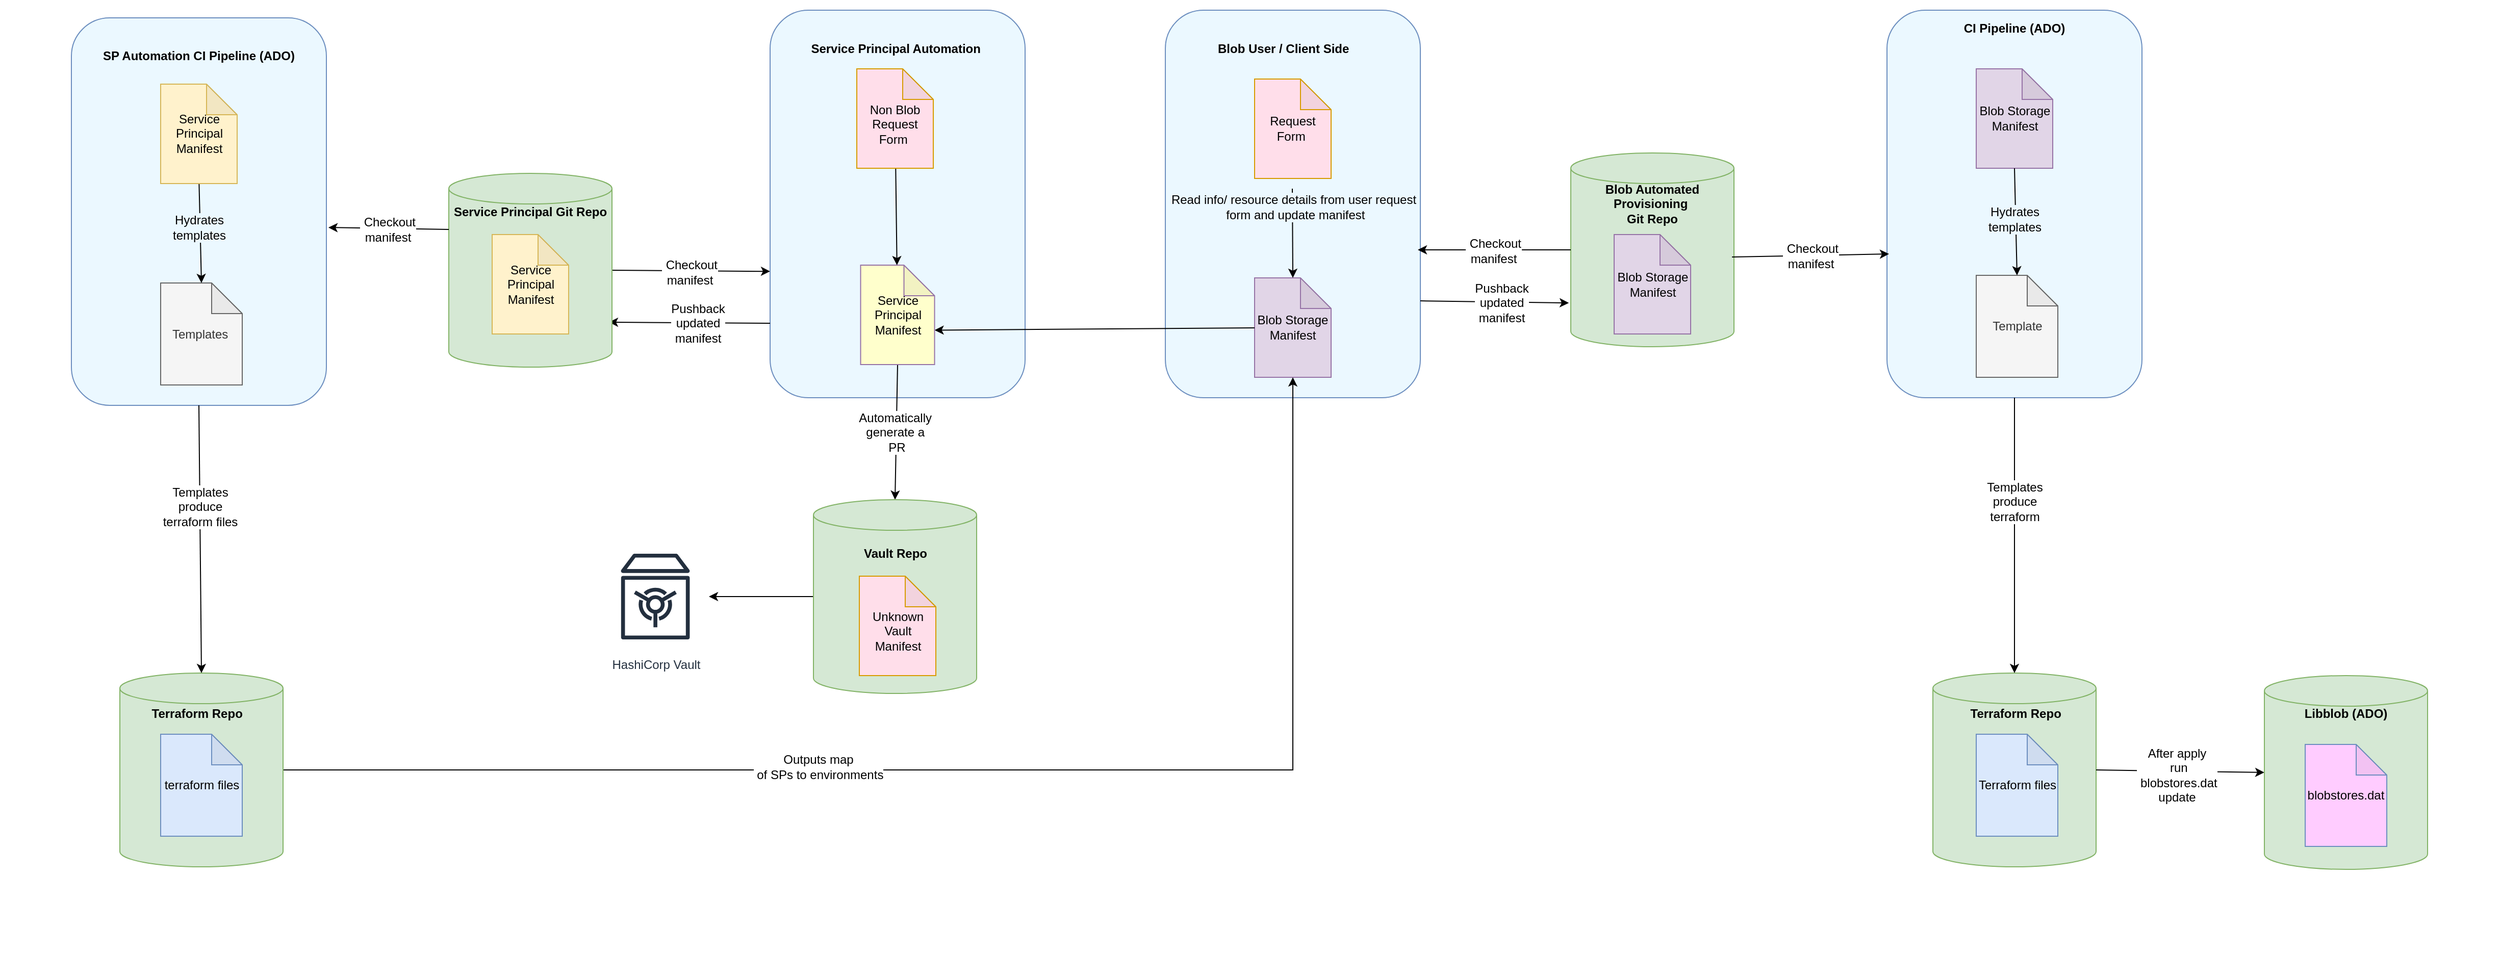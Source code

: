 <mxfile version="20.3.6" type="github">
  <diagram id="5fx1KnYHxtjRHMJQop8Q" name="Page-1">
    <mxGraphModel dx="2912" dy="1065" grid="1" gridSize="10" guides="1" tooltips="1" connect="1" arrows="1" fold="1" page="1" pageScale="1" pageWidth="850" pageHeight="1100" background="#ffffff" math="0" shadow="0">
      <root>
        <mxCell id="0" />
        <mxCell id="1" parent="0" />
        <mxCell id="97Ysu-zJNFPGAkoGWPqu-56" value="" style="rounded=0;whiteSpace=wrap;html=1;labelBackgroundColor=none;strokeColor=none;fontSize=12;" parent="1" vertex="1">
          <mxGeometry x="-800" y="110" width="2450" height="960" as="geometry" />
        </mxCell>
        <mxCell id="1xDmvpwKd0i19dfhEDCs-4" value="" style="rounded=1;whiteSpace=wrap;html=1;fontStyle=1;strokeColor=#6c8ebf;fillColor=#EBF8FF;fontSize=12;" parent="1" vertex="1">
          <mxGeometry x="-45" y="120" width="250" height="380" as="geometry" />
        </mxCell>
        <mxCell id="97Ysu-zJNFPGAkoGWPqu-46" value="" style="rounded=1;whiteSpace=wrap;html=1;fontStyle=1;strokeColor=#6c8ebf;fillColor=#EBF8FF;fontSize=12;" parent="1" vertex="1">
          <mxGeometry x="342.5" y="120" width="250" height="380" as="geometry" />
        </mxCell>
        <mxCell id="97Ysu-zJNFPGAkoGWPqu-33" value="" style="shape=cylinder3;whiteSpace=wrap;html=1;boundedLbl=1;backgroundOutline=1;size=15;fillColor=#d5e8d4;strokeColor=#82b366;fontSize=12;" parent="1" vertex="1">
          <mxGeometry x="1095" y="770" width="160" height="190" as="geometry" />
        </mxCell>
        <mxCell id="97Ysu-zJNFPGAkoGWPqu-1" value="" style="shape=cylinder3;whiteSpace=wrap;html=1;boundedLbl=1;backgroundOutline=1;size=15;fillColor=#d5e8d4;strokeColor=#82b366;fontSize=12;" parent="1" vertex="1">
          <mxGeometry x="740" y="260" width="160" height="190" as="geometry" />
        </mxCell>
        <mxCell id="97Ysu-zJNFPGAkoGWPqu-2" value="&lt;h5 style=&quot;font-size: 12px;&quot;&gt;Blob Automated Provisioning&amp;nbsp;&lt;br style=&quot;font-size: 12px;&quot;&gt;Git Repo&lt;/h5&gt;" style="text;html=1;strokeColor=none;fillColor=none;align=center;verticalAlign=middle;whiteSpace=wrap;rounded=0;fontSize=12;" parent="1" vertex="1">
          <mxGeometry x="740" y="300" width="160" height="20" as="geometry" />
        </mxCell>
        <mxCell id="97Ysu-zJNFPGAkoGWPqu-6" value="&lt;h4 style=&quot;font-size: 12px;&quot;&gt;Blob User / Client Side&amp;nbsp;&lt;/h4&gt;" style="text;html=1;strokeColor=none;fillColor=none;align=center;verticalAlign=middle;whiteSpace=wrap;rounded=0;fontSize=12;" parent="1" vertex="1">
          <mxGeometry x="360" y="147.5" width="200" height="20" as="geometry" />
        </mxCell>
        <mxCell id="97Ysu-zJNFPGAkoGWPqu-7" value="Blob Storage Manifest" style="shape=note;whiteSpace=wrap;html=1;backgroundOutline=1;darkOpacity=0.05;fillColor=#e1d5e7;strokeColor=#9673a6;fontSize=12;" parent="1" vertex="1">
          <mxGeometry x="782.5" y="340" width="75" height="97.5" as="geometry" />
        </mxCell>
        <mxCell id="97Ysu-zJNFPGAkoGWPqu-10" style="edgeStyle=orthogonalEdgeStyle;rounded=0;orthogonalLoop=1;jettySize=auto;html=1;exitX=0.5;exitY=1;exitDx=0;exitDy=0;fontSize=12;" parent="1" edge="1">
          <mxGeometry relative="1" as="geometry">
            <mxPoint x="670" y="350" as="sourcePoint" />
            <mxPoint x="670" y="350" as="targetPoint" />
          </mxGeometry>
        </mxCell>
        <mxCell id="97Ysu-zJNFPGAkoGWPqu-11" value="Blob Storage Manifest" style="shape=note;whiteSpace=wrap;html=1;backgroundOutline=1;darkOpacity=0.05;fillColor=#e1d5e7;strokeColor=#9673a6;fontSize=12;" parent="1" vertex="1">
          <mxGeometry x="430" y="382.5" width="75" height="97.5" as="geometry" />
        </mxCell>
        <mxCell id="97Ysu-zJNFPGAkoGWPqu-12" value="Request Form&amp;nbsp;" style="shape=note;whiteSpace=wrap;html=1;backgroundOutline=1;darkOpacity=0.05;strokeColor=#d79b00;fillColor=#FFDEEA;fontSize=12;" parent="1" vertex="1">
          <mxGeometry x="430" y="187.5" width="75" height="97.5" as="geometry" />
        </mxCell>
        <mxCell id="97Ysu-zJNFPGAkoGWPqu-17" value="" style="rounded=1;whiteSpace=wrap;html=1;fontStyle=1;strokeColor=#6c8ebf;fillColor=#EBF8FF;fontSize=12;" parent="1" vertex="1">
          <mxGeometry x="1050" y="120" width="250" height="380" as="geometry" />
        </mxCell>
        <mxCell id="97Ysu-zJNFPGAkoGWPqu-19" value="" style="endArrow=classic;html=1;exitX=0;exitY=0.5;exitDx=0;exitDy=0;exitPerimeter=0;fontSize=12;" parent="1" edge="1" source="97Ysu-zJNFPGAkoGWPqu-1">
          <mxGeometry width="50" height="50" relative="1" as="geometry">
            <mxPoint x="720" y="358.25" as="sourcePoint" />
            <mxPoint x="590" y="355" as="targetPoint" />
          </mxGeometry>
        </mxCell>
        <mxCell id="97Ysu-zJNFPGAkoGWPqu-62" value="&lt;span style=&quot;font-size: 12px;&quot;&gt;&amp;nbsp;Checkout&lt;/span&gt;&lt;br style=&quot;font-size: 12px;&quot;&gt;&lt;span style=&quot;font-size: 12px;&quot;&gt;manifest&lt;/span&gt;" style="edgeLabel;html=1;align=center;verticalAlign=middle;resizable=0;points=[];fontColor=#000000;labelBackgroundColor=#FFFFFF;fontSize=12;" parent="97Ysu-zJNFPGAkoGWPqu-19" vertex="1" connectable="0">
          <mxGeometry x="0.2" y="1" relative="1" as="geometry">
            <mxPoint x="14" as="offset" />
          </mxGeometry>
        </mxCell>
        <mxCell id="97Ysu-zJNFPGAkoGWPqu-21" value="&lt;span style=&quot;font-size: 12px;&quot;&gt;&amp;nbsp;Checkout&lt;br style=&quot;font-size: 12px;&quot;&gt;manifest&lt;br style=&quot;font-size: 12px;&quot;&gt;&lt;/span&gt;" style="endArrow=classic;html=1;exitX=0.988;exitY=0.537;exitDx=0;exitDy=0;exitPerimeter=0;entryX=0.008;entryY=0.629;entryDx=0;entryDy=0;entryPerimeter=0;fontSize=12;" parent="1" edge="1" target="97Ysu-zJNFPGAkoGWPqu-17" source="97Ysu-zJNFPGAkoGWPqu-1">
          <mxGeometry width="50" height="50" relative="1" as="geometry">
            <mxPoint x="920" y="360" as="sourcePoint" />
            <mxPoint x="1030" y="360" as="targetPoint" />
          </mxGeometry>
        </mxCell>
        <mxCell id="97Ysu-zJNFPGAkoGWPqu-23" value="&lt;h4 style=&quot;font-size: 12px;&quot;&gt;CI Pipeline (ADO)&lt;/h4&gt;" style="text;html=1;strokeColor=none;fillColor=none;align=center;verticalAlign=middle;whiteSpace=wrap;rounded=0;fontSize=12;" parent="1" vertex="1">
          <mxGeometry x="1065" y="127.5" width="220" height="20" as="geometry" />
        </mxCell>
        <mxCell id="97Ysu-zJNFPGAkoGWPqu-24" value="Blob Storage Manifest" style="shape=note;whiteSpace=wrap;html=1;backgroundOutline=1;darkOpacity=0.05;fillColor=#e1d5e7;strokeColor=#9673a6;fontSize=12;" parent="1" vertex="1">
          <mxGeometry x="1137.5" y="177.5" width="75" height="97.5" as="geometry" />
        </mxCell>
        <mxCell id="97Ysu-zJNFPGAkoGWPqu-27" value="Template" style="shape=note;whiteSpace=wrap;html=1;backgroundOutline=1;darkOpacity=0.05;fillColor=#f5f5f5;strokeColor=#666666;fontColor=#333333;fontSize=12;" parent="1" vertex="1">
          <mxGeometry x="1137.5" y="380" width="80" height="100" as="geometry" />
        </mxCell>
        <mxCell id="97Ysu-zJNFPGAkoGWPqu-30" value="" style="endArrow=classic;html=1;exitX=0.5;exitY=1;exitDx=0;exitDy=0;entryX=0.5;entryY=0;entryDx=0;entryDy=0;entryPerimeter=0;fontSize=12;" parent="1" edge="1" target="97Ysu-zJNFPGAkoGWPqu-33" source="97Ysu-zJNFPGAkoGWPqu-17">
          <mxGeometry width="50" height="50" relative="1" as="geometry">
            <mxPoint x="1174.5" y="657.5" as="sourcePoint" />
            <mxPoint x="1174.5" y="747.5" as="targetPoint" />
          </mxGeometry>
        </mxCell>
        <mxCell id="97Ysu-zJNFPGAkoGWPqu-39" value="Templates &lt;br style=&quot;font-size: 12px;&quot;&gt;produce &lt;br style=&quot;font-size: 12px;&quot;&gt;terraform" style="edgeLabel;html=1;align=center;verticalAlign=middle;resizable=0;points=[];fontSize=12;" parent="97Ysu-zJNFPGAkoGWPqu-30" vertex="1" connectable="0">
          <mxGeometry x="-0.244" relative="1" as="geometry">
            <mxPoint as="offset" />
          </mxGeometry>
        </mxCell>
        <mxCell id="97Ysu-zJNFPGAkoGWPqu-32" value="Terraform files" style="shape=note;whiteSpace=wrap;html=1;backgroundOutline=1;darkOpacity=0.05;fillColor=#dae8fc;strokeColor=#6c8ebf;fontSize=12;" parent="1" vertex="1">
          <mxGeometry x="1137.5" y="830" width="80" height="100" as="geometry" />
        </mxCell>
        <mxCell id="97Ysu-zJNFPGAkoGWPqu-34" value="&lt;h5 style=&quot;font-size: 12px;&quot;&gt;Terraform Repo&amp;nbsp;&lt;/h5&gt;" style="text;html=1;strokeColor=none;fillColor=none;align=center;verticalAlign=middle;whiteSpace=wrap;rounded=0;fontSize=12;" parent="1" vertex="1">
          <mxGeometry x="1097.5" y="800" width="160" height="20" as="geometry" />
        </mxCell>
        <mxCell id="97Ysu-zJNFPGAkoGWPqu-41" value="" style="endArrow=classic;html=1;entryX=0.5;entryY=0;entryDx=0;entryDy=0;entryPerimeter=0;fontSize=12;" parent="1" target="97Ysu-zJNFPGAkoGWPqu-11" edge="1">
          <mxGeometry width="50" height="50" relative="1" as="geometry">
            <mxPoint x="467" y="295" as="sourcePoint" />
            <mxPoint x="467" y="375" as="targetPoint" />
          </mxGeometry>
        </mxCell>
        <mxCell id="97Ysu-zJNFPGAkoGWPqu-58" value="&lt;span style=&quot;font-size: 12px;&quot;&gt;Read info/ resource details from user request&lt;br style=&quot;font-size: 12px;&quot;&gt;&amp;nbsp;form&amp;nbsp;&lt;/span&gt;&lt;span style=&quot;font-size: 12px;&quot;&gt;and update manifest&lt;/span&gt;" style="edgeLabel;html=1;align=center;verticalAlign=middle;resizable=0;points=[];fontColor=#000000;labelBackgroundColor=#EBF8FF;fontSize=12;" parent="97Ysu-zJNFPGAkoGWPqu-41" vertex="1" connectable="0">
          <mxGeometry x="-0.2" y="-2" relative="1" as="geometry">
            <mxPoint x="3" y="-17" as="offset" />
          </mxGeometry>
        </mxCell>
        <mxCell id="97Ysu-zJNFPGAkoGWPqu-44" value="" style="endArrow=classic;html=1;entryX=0.5;entryY=0;entryDx=0;entryDy=0;entryPerimeter=0;exitX=0.5;exitY=1;exitDx=0;exitDy=0;exitPerimeter=0;fontSize=12;" parent="1" edge="1" target="97Ysu-zJNFPGAkoGWPqu-27" source="97Ysu-zJNFPGAkoGWPqu-24">
          <mxGeometry width="50" height="50" relative="1" as="geometry">
            <mxPoint x="1174.5" y="280" as="sourcePoint" />
            <mxPoint x="1174.5" y="370" as="targetPoint" />
          </mxGeometry>
        </mxCell>
        <mxCell id="97Ysu-zJNFPGAkoGWPqu-57" value="&lt;span style=&quot;color: rgb(0, 0, 0); font-family: helvetica; font-size: 12px; font-style: normal; font-weight: 400; letter-spacing: normal; text-align: center; text-indent: 0px; text-transform: none; word-spacing: 0px; display: inline; float: none;&quot;&gt;Hydrates&lt;/span&gt;&lt;br style=&quot;color: rgb(0, 0, 0); font-family: helvetica; font-size: 12px; font-style: normal; font-weight: 400; letter-spacing: normal; text-align: center; text-indent: 0px; text-transform: none; word-spacing: 0px;&quot;&gt;&lt;font face=&quot;helvetica&quot; style=&quot;font-size: 12px;&quot;&gt;&lt;span style=&quot;font-size: 12px;&quot;&gt;templates&lt;/span&gt;&lt;/font&gt;" style="edgeLabel;html=1;align=center;verticalAlign=middle;resizable=0;points=[];fontColor=#000000;labelBackgroundColor=#EBF8FF;fontSize=12;" parent="97Ysu-zJNFPGAkoGWPqu-44" vertex="1" connectable="0">
          <mxGeometry x="-0.044" y="-1" relative="1" as="geometry">
            <mxPoint as="offset" />
          </mxGeometry>
        </mxCell>
        <mxCell id="97Ysu-zJNFPGAkoGWPqu-59" value="" style="endArrow=classic;html=1;strokeWidth=1;exitX=1;exitY=0.75;exitDx=0;exitDy=0;entryX=-0.012;entryY=0.774;entryDx=0;entryDy=0;entryPerimeter=0;fontSize=12;" parent="1" edge="1" target="97Ysu-zJNFPGAkoGWPqu-1" source="97Ysu-zJNFPGAkoGWPqu-46">
          <mxGeometry width="50" height="50" relative="1" as="geometry">
            <mxPoint x="610" y="410" as="sourcePoint" />
            <mxPoint x="720" y="410" as="targetPoint" />
          </mxGeometry>
        </mxCell>
        <mxCell id="97Ysu-zJNFPGAkoGWPqu-61" value="Pushback &lt;br style=&quot;font-size: 12px;&quot;&gt;updated &lt;br style=&quot;font-size: 12px;&quot;&gt;manifest" style="edgeLabel;html=1;align=center;verticalAlign=middle;resizable=0;points=[];fontColor=#000000;fontSize=12;" parent="97Ysu-zJNFPGAkoGWPqu-59" vertex="1" connectable="0">
          <mxGeometry x="0.236" relative="1" as="geometry">
            <mxPoint x="-11" as="offset" />
          </mxGeometry>
        </mxCell>
        <mxCell id="sDYXM3PJCPHO03Bxwu59-3" value="&lt;h4 style=&quot;font-size: 12px;&quot;&gt;Service Principal Automation&amp;nbsp;&lt;/h4&gt;" style="text;html=1;strokeColor=none;fillColor=none;align=center;verticalAlign=middle;whiteSpace=wrap;rounded=0;fontSize=12;" parent="1" vertex="1">
          <mxGeometry x="-20" y="147.5" width="200" height="20" as="geometry" />
        </mxCell>
        <mxCell id="1xDmvpwKd0i19dfhEDCs-3" style="rounded=0;orthogonalLoop=1;jettySize=auto;html=1;exitX=0;exitY=0;exitDx=72.5;exitDy=63.75;exitPerimeter=0;startArrow=classic;startFill=1;endArrow=none;endFill=0;fontSize=12;" parent="1" source="sDYXM3PJCPHO03Bxwu59-4" target="97Ysu-zJNFPGAkoGWPqu-11" edge="1">
          <mxGeometry relative="1" as="geometry" />
        </mxCell>
        <mxCell id="v7suImzw2IKG3KuPnK13-8" value="Automatically&amp;nbsp;&lt;br style=&quot;font-size: 12px;&quot;&gt;generate a&amp;nbsp;&lt;br style=&quot;font-size: 12px;&quot;&gt;PR" style="edgeStyle=none;rounded=0;orthogonalLoop=1;jettySize=auto;html=1;exitX=0.5;exitY=1;exitDx=0;exitDy=0;exitPerimeter=0;entryX=0.5;entryY=0;entryDx=0;entryDy=0;entryPerimeter=0;fontSize=12;" edge="1" parent="1" source="sDYXM3PJCPHO03Bxwu59-4" target="v7suImzw2IKG3KuPnK13-6">
          <mxGeometry relative="1" as="geometry" />
        </mxCell>
        <mxCell id="sDYXM3PJCPHO03Bxwu59-4" value="Service Principal Manifest" style="shape=note;whiteSpace=wrap;html=1;backgroundOutline=1;darkOpacity=0.05;fillColor=#FFFFCC;strokeColor=#9673a6;fontSize=12;" parent="1" vertex="1">
          <mxGeometry x="43.75" y="370" width="72.5" height="97.5" as="geometry" />
        </mxCell>
        <mxCell id="sDYXM3PJCPHO03Bxwu59-11" value="&lt;h4 style=&quot;font-size: 12px;&quot;&gt;&lt;br style=&quot;font-size: 12px;&quot;&gt;&lt;/h4&gt;" style="text;html=1;strokeColor=none;fillColor=none;align=center;verticalAlign=middle;whiteSpace=wrap;rounded=0;fontSize=12;" parent="1" vertex="1">
          <mxGeometry x="1355" y="692.5" width="220" height="20" as="geometry" />
        </mxCell>
        <mxCell id="sDYXM3PJCPHO03Bxwu59-12" value="&lt;span style=&quot;font-size: 12px;&quot;&gt;After apply&lt;br style=&quot;font-size: 12px;&quot;&gt;&amp;nbsp;run&lt;br style=&quot;font-size: 12px;&quot;&gt;&amp;nbsp;blobstores.dat &lt;br style=&quot;font-size: 12px;&quot;&gt;update&lt;br style=&quot;font-size: 12px;&quot;&gt;&lt;/span&gt;" style="endArrow=classic;html=1;exitX=1;exitY=0.5;exitDx=0;exitDy=0;exitPerimeter=0;entryX=0;entryY=0.5;entryDx=0;entryDy=0;entryPerimeter=0;fontSize=12;" parent="1" source="97Ysu-zJNFPGAkoGWPqu-33" edge="1" target="v7suImzw2IKG3KuPnK13-9">
          <mxGeometry x="-0.035" y="-4" width="50" height="50" relative="1" as="geometry">
            <mxPoint x="1260" y="685" as="sourcePoint" />
            <mxPoint x="1407.9" y="862.08" as="targetPoint" />
            <mxPoint as="offset" />
          </mxGeometry>
        </mxCell>
        <mxCell id="1xDmvpwKd0i19dfhEDCs-6" value="" style="edgeStyle=none;rounded=0;orthogonalLoop=1;jettySize=auto;html=1;startArrow=none;startFill=0;endArrow=classic;endFill=1;fontSize=12;" parent="1" source="1xDmvpwKd0i19dfhEDCs-5" target="sDYXM3PJCPHO03Bxwu59-4" edge="1">
          <mxGeometry relative="1" as="geometry" />
        </mxCell>
        <mxCell id="1xDmvpwKd0i19dfhEDCs-5" value="Non Blob Request Form&amp;nbsp;" style="shape=note;whiteSpace=wrap;html=1;backgroundOutline=1;darkOpacity=0.05;strokeColor=#d79b00;fillColor=#FFDEEA;verticalAlign=middle;spacing=2;spacingBottom=-11;fontSize=12;" parent="1" vertex="1">
          <mxGeometry x="40" y="177.5" width="75" height="97.5" as="geometry" />
        </mxCell>
        <mxCell id="1xDmvpwKd0i19dfhEDCs-38" value="" style="endArrow=none;html=1;startArrow=classic;startFill=1;endFill=0;entryX=1;entryY=0.5;entryDx=0;entryDy=0;entryPerimeter=0;exitX=0;exitY=0.674;exitDx=0;exitDy=0;exitPerimeter=0;fontSize=12;" parent="1" edge="1" target="1xDmvpwKd0i19dfhEDCs-42" source="1xDmvpwKd0i19dfhEDCs-4">
          <mxGeometry width="50" height="50" relative="1" as="geometry">
            <mxPoint x="-70" y="354.5" as="sourcePoint" />
            <mxPoint x="-180" y="354.5" as="targetPoint" />
          </mxGeometry>
        </mxCell>
        <mxCell id="1xDmvpwKd0i19dfhEDCs-39" value="&lt;span style=&quot;font-size: 12px;&quot;&gt;&amp;nbsp;Checkout&lt;/span&gt;&lt;br style=&quot;font-size: 12px;&quot;&gt;&lt;span style=&quot;font-size: 12px;&quot;&gt;manifest&lt;/span&gt;" style="edgeLabel;html=1;align=center;verticalAlign=middle;resizable=0;points=[];fontColor=#000000;labelBackgroundColor=#FFFFFF;fontSize=12;" parent="1xDmvpwKd0i19dfhEDCs-38" vertex="1" connectable="0">
          <mxGeometry x="0.2" y="1" relative="1" as="geometry">
            <mxPoint x="14" as="offset" />
          </mxGeometry>
        </mxCell>
        <mxCell id="1xDmvpwKd0i19dfhEDCs-40" value="" style="endArrow=none;html=1;strokeWidth=1;startArrow=classic;startFill=1;endFill=0;exitX=0.981;exitY=0.768;exitDx=0;exitDy=0;exitPerimeter=0;entryX=0;entryY=0.808;entryDx=0;entryDy=0;entryPerimeter=0;fontSize=12;" parent="1" edge="1" target="1xDmvpwKd0i19dfhEDCs-4" source="1xDmvpwKd0i19dfhEDCs-42">
          <mxGeometry width="50" height="50" relative="1" as="geometry">
            <mxPoint x="-180" y="416.5" as="sourcePoint" />
            <mxPoint x="-40" y="420" as="targetPoint" />
          </mxGeometry>
        </mxCell>
        <mxCell id="1xDmvpwKd0i19dfhEDCs-41" value="Pushback &lt;br style=&quot;font-size: 12px;&quot;&gt;updated &lt;br style=&quot;font-size: 12px;&quot;&gt;manifest" style="edgeLabel;html=1;align=center;verticalAlign=middle;resizable=0;points=[];fontColor=#000000;fontSize=12;" parent="1xDmvpwKd0i19dfhEDCs-40" vertex="1" connectable="0">
          <mxGeometry x="0.236" relative="1" as="geometry">
            <mxPoint x="-11" as="offset" />
          </mxGeometry>
        </mxCell>
        <mxCell id="1xDmvpwKd0i19dfhEDCs-42" value="" style="shape=cylinder3;whiteSpace=wrap;html=1;boundedLbl=1;backgroundOutline=1;size=15;fillColor=#d5e8d4;strokeColor=#82b366;fontSize=12;" parent="1" vertex="1">
          <mxGeometry x="-360" y="280" width="160" height="190" as="geometry" />
        </mxCell>
        <mxCell id="1xDmvpwKd0i19dfhEDCs-43" value="&lt;h5 style=&quot;font-size: 12px;&quot;&gt;Service Principal Git Repo&lt;/h5&gt;" style="text;html=1;strokeColor=none;fillColor=none;align=center;verticalAlign=middle;whiteSpace=wrap;rounded=0;fontSize=12;" parent="1" vertex="1">
          <mxGeometry x="-360" y="307.5" width="160" height="20" as="geometry" />
        </mxCell>
        <mxCell id="1xDmvpwKd0i19dfhEDCs-44" value="Service Principal Manifest" style="shape=note;whiteSpace=wrap;html=1;backgroundOutline=1;darkOpacity=0.05;fillColor=#fff2cc;strokeColor=#d6b656;fontSize=12;" parent="1" vertex="1">
          <mxGeometry x="-317.5" y="340" width="75" height="97.5" as="geometry" />
        </mxCell>
        <mxCell id="1xDmvpwKd0i19dfhEDCs-47" value="" style="endArrow=classic;html=1;startArrow=none;startFill=0;endFill=1;exitX=0;exitY=0;exitDx=0;exitDy=55;exitPerimeter=0;entryX=1.008;entryY=0.541;entryDx=0;entryDy=0;entryPerimeter=0;fontSize=12;" parent="1" edge="1" target="1xDmvpwKd0i19dfhEDCs-50" source="1xDmvpwKd0i19dfhEDCs-42">
          <mxGeometry width="50" height="50" relative="1" as="geometry">
            <mxPoint x="-370" y="354.5" as="sourcePoint" />
            <mxPoint x="-480" y="354.5" as="targetPoint" />
          </mxGeometry>
        </mxCell>
        <mxCell id="1xDmvpwKd0i19dfhEDCs-48" value="&lt;span style=&quot;font-size: 12px;&quot;&gt;&amp;nbsp;Checkout&lt;/span&gt;&lt;br style=&quot;font-size: 12px;&quot;&gt;&lt;span style=&quot;font-size: 12px;&quot;&gt;manifest&lt;/span&gt;" style="edgeLabel;html=1;align=center;verticalAlign=middle;resizable=0;points=[];fontColor=#000000;labelBackgroundColor=#FFFFFF;fontSize=12;" parent="1xDmvpwKd0i19dfhEDCs-47" vertex="1" connectable="0">
          <mxGeometry x="0.2" y="1" relative="1" as="geometry">
            <mxPoint x="11" as="offset" />
          </mxGeometry>
        </mxCell>
        <mxCell id="v7suImzw2IKG3KuPnK13-1" style="rounded=0;orthogonalLoop=1;jettySize=auto;html=1;exitX=1;exitY=0.5;exitDx=0;exitDy=0;exitPerimeter=0;entryX=0.5;entryY=1;entryDx=0;entryDy=0;entryPerimeter=0;edgeStyle=orthogonalEdgeStyle;fontSize=12;" edge="1" parent="1" source="1xDmvpwKd0i19dfhEDCs-49" target="97Ysu-zJNFPGAkoGWPqu-11">
          <mxGeometry relative="1" as="geometry">
            <Array as="points">
              <mxPoint x="468" y="865" />
            </Array>
          </mxGeometry>
        </mxCell>
        <mxCell id="1xDmvpwKd0i19dfhEDCs-49" value="" style="shape=cylinder3;whiteSpace=wrap;html=1;boundedLbl=1;backgroundOutline=1;size=15;fillColor=#d5e8d4;strokeColor=#82b366;fontSize=12;" parent="1" vertex="1">
          <mxGeometry x="-682.5" y="770" width="160" height="190" as="geometry" />
        </mxCell>
        <mxCell id="1xDmvpwKd0i19dfhEDCs-50" value="" style="rounded=1;whiteSpace=wrap;html=1;fontStyle=1;strokeColor=#6c8ebf;fillColor=#EBF8FF;fontSize=12;" parent="1" vertex="1">
          <mxGeometry x="-730" y="127.5" width="250" height="380" as="geometry" />
        </mxCell>
        <mxCell id="1xDmvpwKd0i19dfhEDCs-51" value="&lt;h4 style=&quot;font-size: 12px;&quot;&gt;SP Automation CI Pipeline (ADO)&lt;/h4&gt;" style="text;html=1;strokeColor=none;fillColor=none;align=center;verticalAlign=middle;whiteSpace=wrap;rounded=0;fontSize=12;" parent="1" vertex="1">
          <mxGeometry x="-715" y="155" width="220" height="20" as="geometry" />
        </mxCell>
        <mxCell id="1xDmvpwKd0i19dfhEDCs-53" value="Templates&amp;nbsp;" style="shape=note;whiteSpace=wrap;html=1;backgroundOutline=1;darkOpacity=0.05;fillColor=#f5f5f5;strokeColor=#666666;fontColor=#333333;fontSize=12;" parent="1" vertex="1">
          <mxGeometry x="-642.5" y="387.5" width="80" height="100" as="geometry" />
        </mxCell>
        <mxCell id="1xDmvpwKd0i19dfhEDCs-54" value="" style="endArrow=classic;html=1;entryX=0.5;entryY=0;entryDx=0;entryDy=0;entryPerimeter=0;exitX=0.5;exitY=1;exitDx=0;exitDy=0;fontSize=12;" parent="1" edge="1" target="1xDmvpwKd0i19dfhEDCs-49" source="1xDmvpwKd0i19dfhEDCs-50">
          <mxGeometry width="50" height="50" relative="1" as="geometry">
            <mxPoint x="-606.25" y="513.75" as="sourcePoint" />
            <mxPoint x="-603.75" y="776.25" as="targetPoint" />
          </mxGeometry>
        </mxCell>
        <mxCell id="1xDmvpwKd0i19dfhEDCs-55" value="Templates &lt;br style=&quot;font-size: 12px;&quot;&gt;produce &lt;br style=&quot;font-size: 12px;&quot;&gt;terraform files" style="edgeLabel;html=1;align=center;verticalAlign=middle;resizable=0;points=[];fontSize=12;" parent="1xDmvpwKd0i19dfhEDCs-54" vertex="1" connectable="0">
          <mxGeometry x="-0.244" relative="1" as="geometry">
            <mxPoint as="offset" />
          </mxGeometry>
        </mxCell>
        <mxCell id="1xDmvpwKd0i19dfhEDCs-57" value="terraform files" style="shape=note;whiteSpace=wrap;html=1;backgroundOutline=1;darkOpacity=0.05;fillColor=#dae8fc;strokeColor=#6c8ebf;fontSize=12;" parent="1" vertex="1">
          <mxGeometry x="-642.5" y="830" width="80" height="100" as="geometry" />
        </mxCell>
        <mxCell id="1xDmvpwKd0i19dfhEDCs-58" value="&lt;h5 style=&quot;font-size: 12px;&quot;&gt;Terraform Repo&amp;nbsp;&lt;/h5&gt;" style="text;html=1;strokeColor=none;fillColor=none;align=center;verticalAlign=middle;whiteSpace=wrap;rounded=0;fontSize=12;" parent="1" vertex="1">
          <mxGeometry x="-685" y="800" width="160" height="20" as="geometry" />
        </mxCell>
        <mxCell id="1xDmvpwKd0i19dfhEDCs-59" value="" style="endArrow=classic;html=1;entryX=0.5;entryY=0;entryDx=0;entryDy=0;entryPerimeter=0;exitX=0.5;exitY=1;exitDx=0;exitDy=0;exitPerimeter=0;fontSize=12;" parent="1" edge="1" target="1xDmvpwKd0i19dfhEDCs-53">
          <mxGeometry width="50" height="50" relative="1" as="geometry">
            <mxPoint x="-605" y="282.5" as="sourcePoint" />
            <mxPoint x="-606.12" y="377.5" as="targetPoint" />
          </mxGeometry>
        </mxCell>
        <mxCell id="1xDmvpwKd0i19dfhEDCs-60" value="&lt;span style=&quot;color: rgb(0, 0, 0); font-family: helvetica; font-size: 12px; font-style: normal; font-weight: 400; letter-spacing: normal; text-align: center; text-indent: 0px; text-transform: none; word-spacing: 0px; display: inline; float: none;&quot;&gt;Hydrates&lt;/span&gt;&lt;br style=&quot;color: rgb(0, 0, 0); font-family: helvetica; font-size: 12px; font-style: normal; font-weight: 400; letter-spacing: normal; text-align: center; text-indent: 0px; text-transform: none; word-spacing: 0px;&quot;&gt;&lt;span style=&quot;color: rgb(0, 0, 0); font-family: helvetica; font-size: 12px; font-style: normal; font-weight: 400; letter-spacing: normal; text-align: center; text-indent: 0px; text-transform: none; word-spacing: 0px; display: inline; float: none;&quot;&gt;&amp;nbsp;templates&amp;nbsp;&lt;/span&gt;" style="edgeLabel;html=1;align=center;verticalAlign=middle;resizable=0;points=[];fontColor=#000000;labelBackgroundColor=#EBF8FF;fontSize=12;" parent="1xDmvpwKd0i19dfhEDCs-59" vertex="1" connectable="0">
          <mxGeometry x="-0.044" y="-1" relative="1" as="geometry">
            <mxPoint as="offset" />
          </mxGeometry>
        </mxCell>
        <mxCell id="v7suImzw2IKG3KuPnK13-2" value="Outputs map&lt;br style=&quot;font-size: 12px;&quot;&gt;&amp;nbsp;of SPs to environments" style="edgeLabel;html=1;align=center;verticalAlign=middle;resizable=0;points=[];fontSize=12;" vertex="1" connectable="0" parent="1">
          <mxGeometry x="-10.0" y="850" as="geometry">
            <mxPoint x="12" y="12" as="offset" />
          </mxGeometry>
        </mxCell>
        <mxCell id="v7suImzw2IKG3KuPnK13-12" style="edgeStyle=none;rounded=0;orthogonalLoop=1;jettySize=auto;html=1;exitX=1;exitY=0.5;exitDx=0;exitDy=0;exitPerimeter=0;fontSize=12;" edge="1" parent="1" source="v7suImzw2IKG3KuPnK13-6" target="v7suImzw2IKG3KuPnK13-11">
          <mxGeometry relative="1" as="geometry" />
        </mxCell>
        <mxCell id="v7suImzw2IKG3KuPnK13-6" value="" style="shape=cylinder3;whiteSpace=wrap;html=1;boundedLbl=1;backgroundOutline=1;size=15;fillColor=#d5e8d4;strokeColor=#82b366;fontSize=12;" vertex="1" parent="1">
          <mxGeometry x="-2.5" y="600" width="160" height="190" as="geometry" />
        </mxCell>
        <mxCell id="v7suImzw2IKG3KuPnK13-7" value="&lt;h5 style=&quot;font-size: 12px;&quot;&gt;Vault Repo&lt;/h5&gt;" style="text;html=1;strokeColor=none;fillColor=none;align=center;verticalAlign=middle;whiteSpace=wrap;rounded=0;fontSize=12;" vertex="1" parent="1">
          <mxGeometry x="-2.5" y="642.5" width="160" height="20" as="geometry" />
        </mxCell>
        <mxCell id="v7suImzw2IKG3KuPnK13-9" value="" style="shape=cylinder3;whiteSpace=wrap;html=1;boundedLbl=1;backgroundOutline=1;size=15;fillColor=#d5e8d4;strokeColor=#82b366;fontSize=12;" vertex="1" parent="1">
          <mxGeometry x="1420" y="772.5" width="160" height="190" as="geometry" />
        </mxCell>
        <mxCell id="sDYXM3PJCPHO03Bxwu59-13" value="blobstores.dat" style="shape=note;whiteSpace=wrap;html=1;backgroundOutline=1;darkOpacity=0.05;fillColor=#FFCCFF;strokeColor=#6c8ebf;fontSize=12;" parent="1" vertex="1">
          <mxGeometry x="1460" y="840" width="80" height="100" as="geometry" />
        </mxCell>
        <mxCell id="sDYXM3PJCPHO03Bxwu59-18" value="&lt;h4 style=&quot;font-size: 12px;&quot;&gt;Libblob (ADO)&lt;/h4&gt;" style="text;html=1;strokeColor=none;fillColor=none;align=center;verticalAlign=middle;whiteSpace=wrap;rounded=0;fontSize=12;" parent="1" vertex="1">
          <mxGeometry x="1390" y="800" width="220" height="20" as="geometry" />
        </mxCell>
        <mxCell id="v7suImzw2IKG3KuPnK13-10" value="Unknown&lt;br style=&quot;font-size: 12px;&quot;&gt;Vault&lt;br style=&quot;font-size: 12px;&quot;&gt;Manifest" style="shape=note;whiteSpace=wrap;html=1;backgroundOutline=1;darkOpacity=0.05;strokeColor=#d79b00;fillColor=#FFDEEA;verticalAlign=middle;spacing=2;spacingBottom=-11;fontSize=12;" vertex="1" parent="1">
          <mxGeometry x="42.5" y="675" width="75" height="97.5" as="geometry" />
        </mxCell>
        <mxCell id="v7suImzw2IKG3KuPnK13-11" value="HashiCorp Vault" style="sketch=0;outlineConnect=0;fontColor=#232F3E;gradientColor=none;strokeColor=#232F3E;fillColor=#ffffff;dashed=0;verticalLabelPosition=bottom;verticalAlign=top;align=center;html=1;fontSize=12;fontStyle=0;aspect=fixed;shape=mxgraph.aws4.resourceIcon;resIcon=mxgraph.aws4.vault;" vertex="1" parent="1">
          <mxGeometry x="-210" y="642.5" width="105" height="105" as="geometry" />
        </mxCell>
        <mxCell id="v7suImzw2IKG3KuPnK13-13" value="Service Principal Manifest" style="shape=note;whiteSpace=wrap;html=1;backgroundOutline=1;darkOpacity=0.05;fillColor=#fff2cc;strokeColor=#d6b656;fontSize=12;" vertex="1" parent="1">
          <mxGeometry x="-642.5" y="192.5" width="75" height="97.5" as="geometry" />
        </mxCell>
      </root>
    </mxGraphModel>
  </diagram>
</mxfile>
